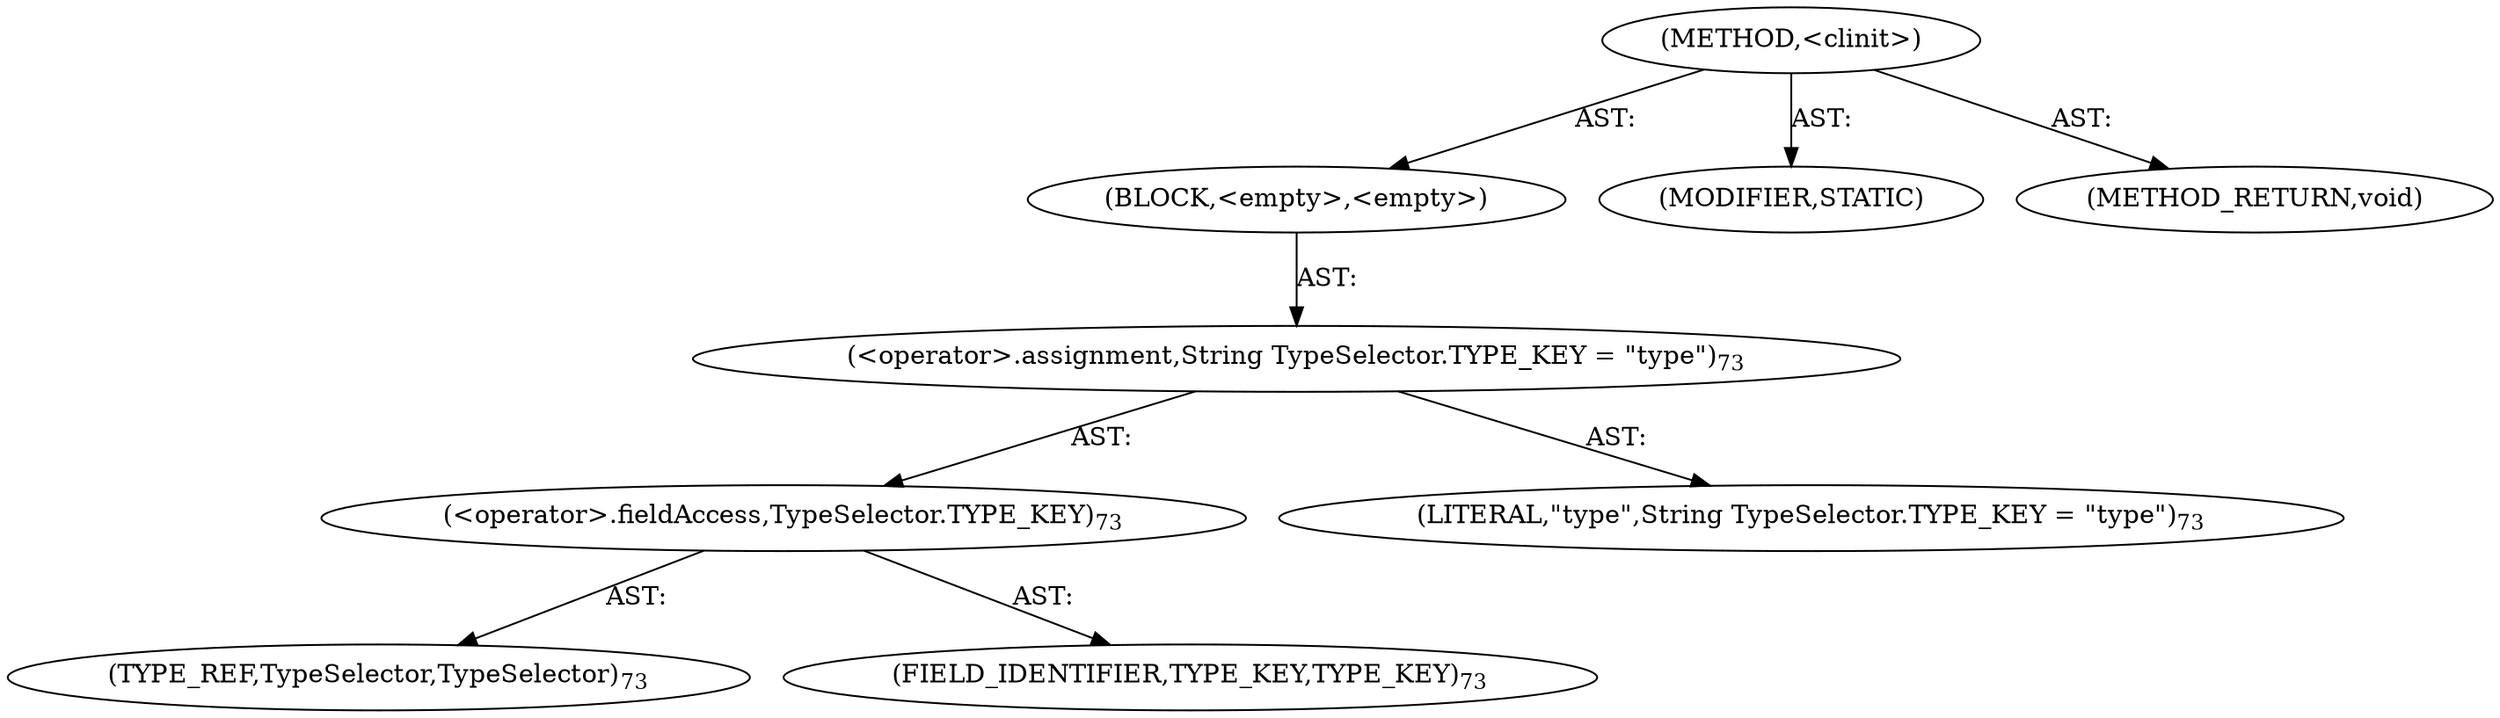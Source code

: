 digraph "&lt;clinit&gt;" {  
"111669149705" [label = <(METHOD,&lt;clinit&gt;)> ]
"25769803792" [label = <(BLOCK,&lt;empty&gt;,&lt;empty&gt;)> ]
"30064771122" [label = <(&lt;operator&gt;.assignment,String TypeSelector.TYPE_KEY = &quot;type&quot;)<SUB>73</SUB>> ]
"30064771123" [label = <(&lt;operator&gt;.fieldAccess,TypeSelector.TYPE_KEY)<SUB>73</SUB>> ]
"180388626437" [label = <(TYPE_REF,TypeSelector,TypeSelector)<SUB>73</SUB>> ]
"55834574862" [label = <(FIELD_IDENTIFIER,TYPE_KEY,TYPE_KEY)<SUB>73</SUB>> ]
"90194313226" [label = <(LITERAL,&quot;type&quot;,String TypeSelector.TYPE_KEY = &quot;type&quot;)<SUB>73</SUB>> ]
"133143986201" [label = <(MODIFIER,STATIC)> ]
"128849018889" [label = <(METHOD_RETURN,void)> ]
  "111669149705" -> "25769803792"  [ label = "AST: "] 
  "111669149705" -> "133143986201"  [ label = "AST: "] 
  "111669149705" -> "128849018889"  [ label = "AST: "] 
  "25769803792" -> "30064771122"  [ label = "AST: "] 
  "30064771122" -> "30064771123"  [ label = "AST: "] 
  "30064771122" -> "90194313226"  [ label = "AST: "] 
  "30064771123" -> "180388626437"  [ label = "AST: "] 
  "30064771123" -> "55834574862"  [ label = "AST: "] 
}
